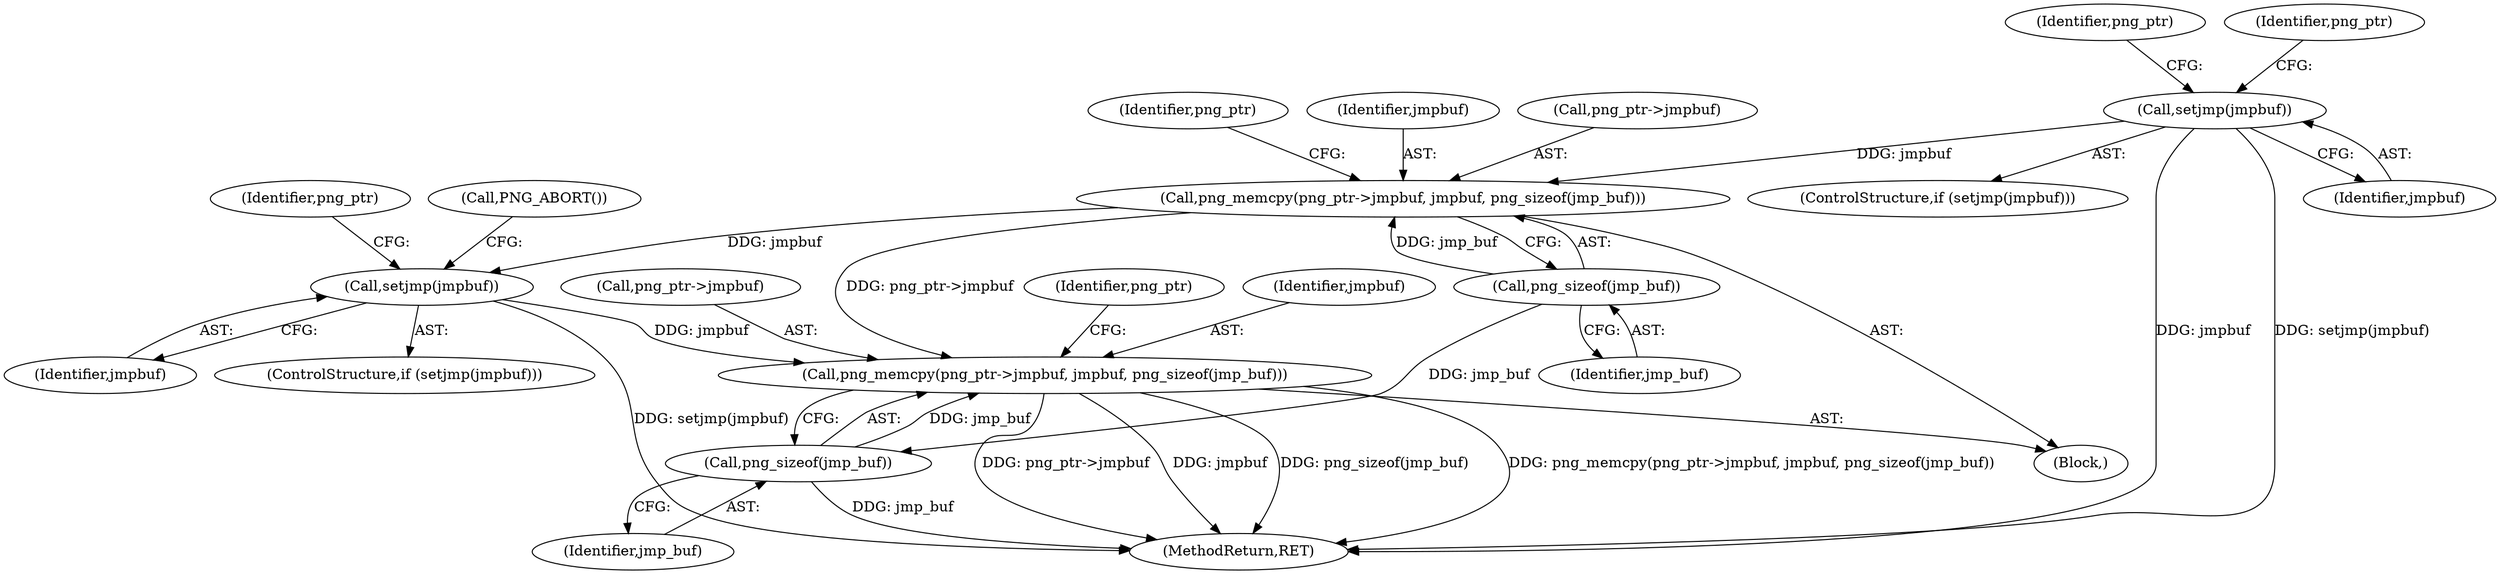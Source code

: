 digraph "0_Chrome_7f3d85b096f66870a15b37c2f40b219b2e292693_24@API" {
"1000356" [label="(Call,png_memcpy(png_ptr->jmpbuf, jmpbuf, png_sizeof(jmp_buf)))"];
"1000173" [label="(Call,png_memcpy(png_ptr->jmpbuf, jmpbuf, png_sizeof(jmp_buf)))"];
"1000148" [label="(Call,setjmp(jmpbuf))"];
"1000178" [label="(Call,png_sizeof(jmp_buf))"];
"1000353" [label="(Call,setjmp(jmpbuf))"];
"1000361" [label="(Call,png_sizeof(jmp_buf))"];
"1000361" [label="(Call,png_sizeof(jmp_buf))"];
"1000173" [label="(Call,png_memcpy(png_ptr->jmpbuf, jmpbuf, png_sizeof(jmp_buf)))"];
"1000177" [label="(Identifier,jmpbuf)"];
"1000152" [label="(Identifier,png_ptr)"];
"1000354" [label="(Identifier,jmpbuf)"];
"1000174" [label="(Call,png_ptr->jmpbuf)"];
"1000357" [label="(Call,png_ptr->jmpbuf)"];
"1000178" [label="(Call,png_sizeof(jmp_buf))"];
"1000364" [label="(Identifier,png_ptr)"];
"1000356" [label="(Call,png_memcpy(png_ptr->jmpbuf, jmpbuf, png_sizeof(jmp_buf)))"];
"1000112" [label="(Block,)"];
"1000358" [label="(Identifier,png_ptr)"];
"1000352" [label="(ControlStructure,if (setjmp(jmpbuf)))"];
"1000175" [label="(Identifier,png_ptr)"];
"1000148" [label="(Call,setjmp(jmpbuf))"];
"1000362" [label="(Identifier,jmp_buf)"];
"1000149" [label="(Identifier,jmpbuf)"];
"1000365" [label="(MethodReturn,RET)"];
"1000360" [label="(Identifier,jmpbuf)"];
"1000355" [label="(Call,PNG_ABORT())"];
"1000353" [label="(Call,setjmp(jmpbuf))"];
"1000147" [label="(ControlStructure,if (setjmp(jmpbuf)))"];
"1000179" [label="(Identifier,jmp_buf)"];
"1000181" [label="(Identifier,png_ptr)"];
"1000356" -> "1000112"  [label="AST: "];
"1000356" -> "1000361"  [label="CFG: "];
"1000357" -> "1000356"  [label="AST: "];
"1000360" -> "1000356"  [label="AST: "];
"1000361" -> "1000356"  [label="AST: "];
"1000364" -> "1000356"  [label="CFG: "];
"1000356" -> "1000365"  [label="DDG: png_memcpy(png_ptr->jmpbuf, jmpbuf, png_sizeof(jmp_buf))"];
"1000356" -> "1000365"  [label="DDG: png_sizeof(jmp_buf)"];
"1000356" -> "1000365"  [label="DDG: png_ptr->jmpbuf"];
"1000356" -> "1000365"  [label="DDG: jmpbuf"];
"1000173" -> "1000356"  [label="DDG: png_ptr->jmpbuf"];
"1000353" -> "1000356"  [label="DDG: jmpbuf"];
"1000361" -> "1000356"  [label="DDG: jmp_buf"];
"1000173" -> "1000112"  [label="AST: "];
"1000173" -> "1000178"  [label="CFG: "];
"1000174" -> "1000173"  [label="AST: "];
"1000177" -> "1000173"  [label="AST: "];
"1000178" -> "1000173"  [label="AST: "];
"1000181" -> "1000173"  [label="CFG: "];
"1000148" -> "1000173"  [label="DDG: jmpbuf"];
"1000178" -> "1000173"  [label="DDG: jmp_buf"];
"1000173" -> "1000353"  [label="DDG: jmpbuf"];
"1000148" -> "1000147"  [label="AST: "];
"1000148" -> "1000149"  [label="CFG: "];
"1000149" -> "1000148"  [label="AST: "];
"1000152" -> "1000148"  [label="CFG: "];
"1000175" -> "1000148"  [label="CFG: "];
"1000148" -> "1000365"  [label="DDG: jmpbuf"];
"1000148" -> "1000365"  [label="DDG: setjmp(jmpbuf)"];
"1000178" -> "1000179"  [label="CFG: "];
"1000179" -> "1000178"  [label="AST: "];
"1000178" -> "1000361"  [label="DDG: jmp_buf"];
"1000353" -> "1000352"  [label="AST: "];
"1000353" -> "1000354"  [label="CFG: "];
"1000354" -> "1000353"  [label="AST: "];
"1000355" -> "1000353"  [label="CFG: "];
"1000358" -> "1000353"  [label="CFG: "];
"1000353" -> "1000365"  [label="DDG: setjmp(jmpbuf)"];
"1000361" -> "1000362"  [label="CFG: "];
"1000362" -> "1000361"  [label="AST: "];
"1000361" -> "1000365"  [label="DDG: jmp_buf"];
}
